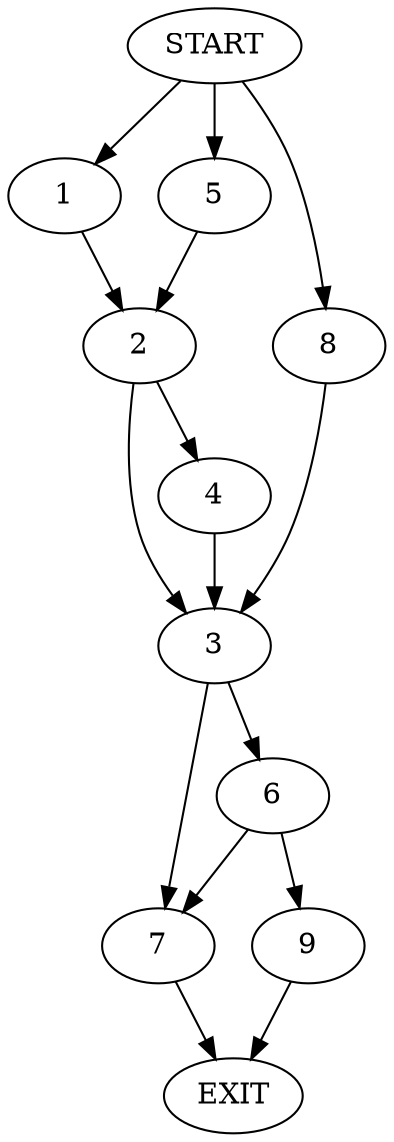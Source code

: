 digraph {
0 [label="START"]
10 [label="EXIT"]
0 -> 1
1 -> 2
2 -> 3
2 -> 4
0 -> 5
5 -> 2
4 -> 3
3 -> 6
3 -> 7
0 -> 8
8 -> 3
7 -> 10
6 -> 9
6 -> 7
9 -> 10
}
